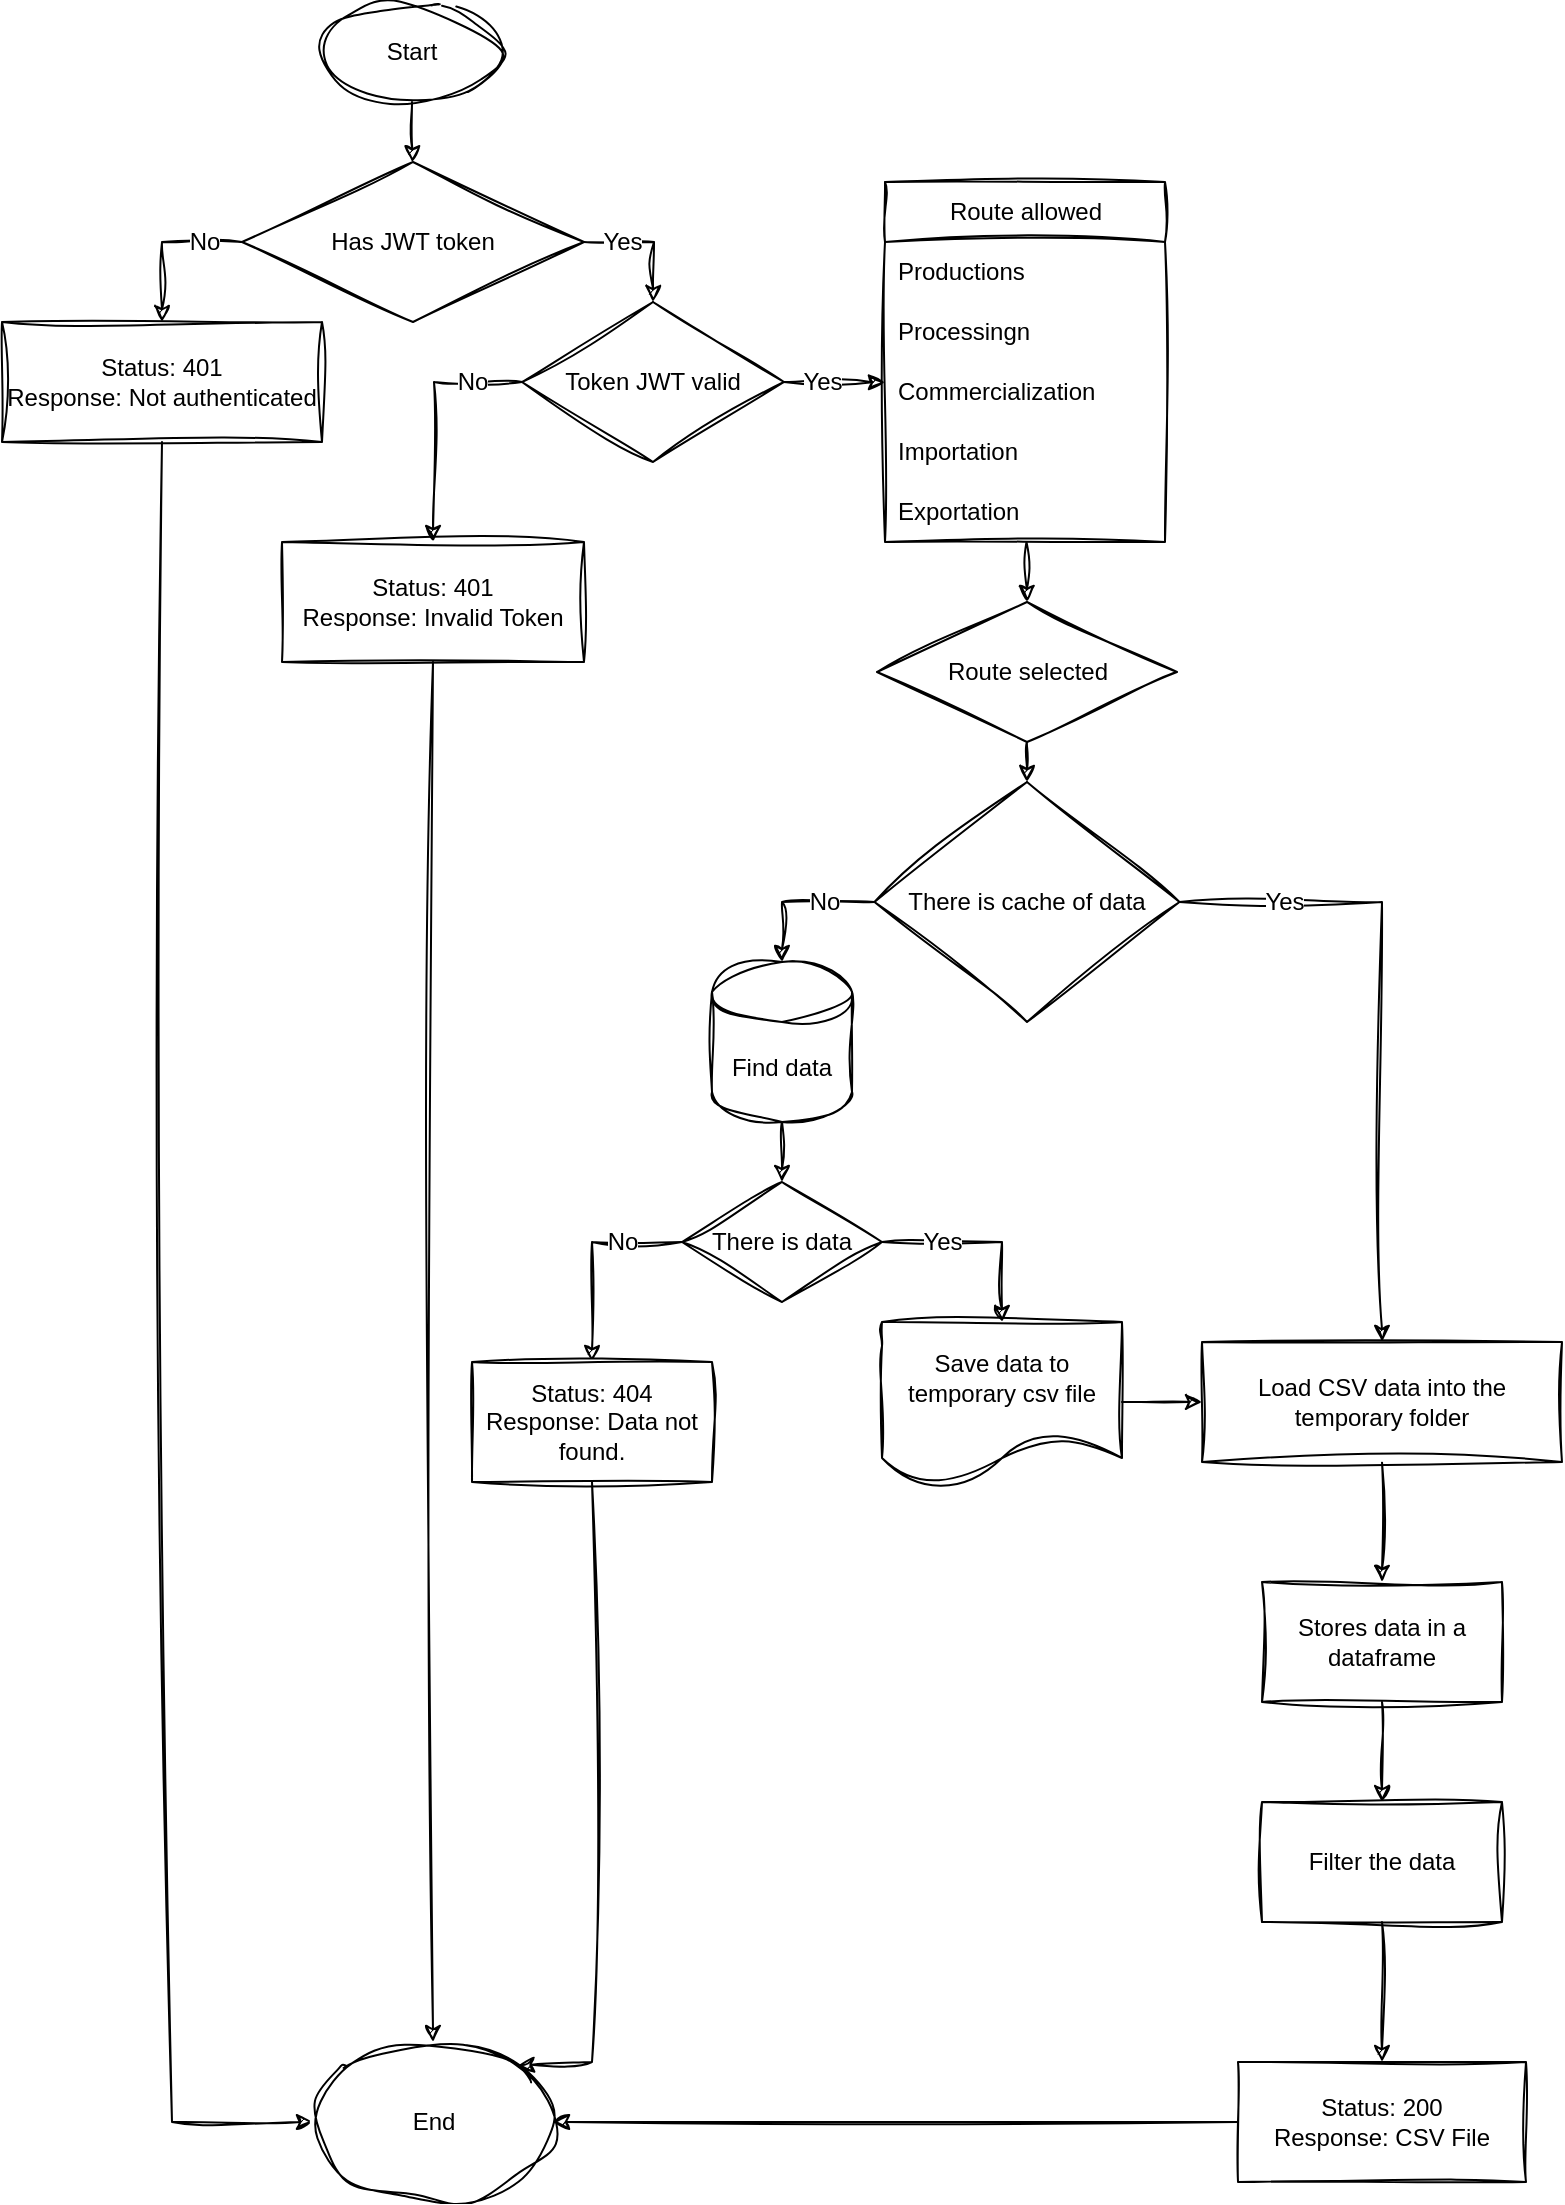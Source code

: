 <mxfile>
    <diagram id="R2jMfUKQVAuXKV3KdVqE" name="Página-1">
        <mxGraphModel dx="1017" dy="779" grid="1" gridSize="10" guides="1" tooltips="1" connect="1" arrows="1" fold="1" page="1" pageScale="1" pageWidth="827" pageHeight="1169" background="none" math="0" shadow="0">
            <root>
                <mxCell id="0"/>
                <mxCell id="1" parent="0"/>
                <mxCell id="122" style="edgeStyle=none;html=1;exitX=0.5;exitY=1;exitDx=0;exitDy=0;rounded=0;sketch=1;curveFitting=1;jiggle=2;" parent="1" source="55" target="56" edge="1">
                    <mxGeometry relative="1" as="geometry"/>
                </mxCell>
                <mxCell id="55" value="Start" style="ellipse;whiteSpace=wrap;html=1;rounded=0;sketch=1;curveFitting=1;jiggle=2;" parent="1" vertex="1">
                    <mxGeometry x="170" y="10" width="90" height="50" as="geometry"/>
                </mxCell>
                <mxCell id="113" style="edgeStyle=none;html=1;exitX=0;exitY=0.5;exitDx=0;exitDy=0;entryX=0.5;entryY=0;entryDx=0;entryDy=0;rounded=0;sketch=1;curveFitting=1;jiggle=2;" parent="1" source="56" target="59" edge="1">
                    <mxGeometry relative="1" as="geometry">
                        <Array as="points">
                            <mxPoint x="90" y="130"/>
                        </Array>
                    </mxGeometry>
                </mxCell>
                <mxCell id="114" value="&lt;font style=&quot;font-size: 12px;&quot;&gt;No&lt;/font&gt;" style="edgeLabel;html=1;align=center;verticalAlign=middle;resizable=0;points=[];rounded=0;sketch=1;curveFitting=1;jiggle=2;" parent="113" vertex="1" connectable="0">
                    <mxGeometry x="-0.592" y="1" relative="1" as="geometry">
                        <mxPoint x="-3" y="-1" as="offset"/>
                    </mxGeometry>
                </mxCell>
                <mxCell id="115" style="edgeStyle=none;html=1;exitX=1;exitY=0.5;exitDx=0;exitDy=0;entryX=0.5;entryY=0;entryDx=0;entryDy=0;rounded=0;sketch=1;curveFitting=1;jiggle=2;" parent="1" source="56" target="110" edge="1">
                    <mxGeometry relative="1" as="geometry">
                        <Array as="points">
                            <mxPoint x="336" y="130"/>
                        </Array>
                    </mxGeometry>
                </mxCell>
                <mxCell id="116" value="&lt;font style=&quot;font-size: 12px;&quot;&gt;Yes&lt;/font&gt;" style="edgeLabel;html=1;align=center;verticalAlign=middle;resizable=0;points=[];rounded=0;sketch=1;curveFitting=1;jiggle=2;" parent="115" vertex="1" connectable="0">
                    <mxGeometry x="-0.602" relative="1" as="geometry">
                        <mxPoint x="6" as="offset"/>
                    </mxGeometry>
                </mxCell>
                <mxCell id="56" value="Has JWT token" style="rhombus;whiteSpace=wrap;html=1;rounded=0;sketch=1;curveFitting=1;jiggle=2;" parent="1" vertex="1">
                    <mxGeometry x="130" y="90" width="171" height="80" as="geometry"/>
                </mxCell>
                <mxCell id="120" style="edgeStyle=none;html=1;exitX=0.5;exitY=1;exitDx=0;exitDy=0;entryX=0;entryY=0.5;entryDx=0;entryDy=0;rounded=0;sketch=1;curveFitting=1;jiggle=2;" parent="1" source="59" target="119" edge="1">
                    <mxGeometry relative="1" as="geometry">
                        <Array as="points">
                            <mxPoint x="95" y="1070"/>
                        </Array>
                    </mxGeometry>
                </mxCell>
                <mxCell id="59" value="Status: 401&lt;br&gt;Response:&amp;nbsp;Not authenticated" style="rounded=0;whiteSpace=wrap;html=1;sketch=1;curveFitting=1;jiggle=2;" parent="1" vertex="1">
                    <mxGeometry x="10" y="170" width="160" height="60" as="geometry"/>
                </mxCell>
                <mxCell id="117" style="edgeStyle=none;html=1;exitX=0;exitY=0.5;exitDx=0;exitDy=0;entryX=0.5;entryY=0;entryDx=0;entryDy=0;rounded=0;sketch=1;curveFitting=1;jiggle=2;" parent="1" source="110" target="111" edge="1">
                    <mxGeometry relative="1" as="geometry">
                        <Array as="points">
                            <mxPoint x="226" y="200"/>
                        </Array>
                    </mxGeometry>
                </mxCell>
                <mxCell id="118" value="&lt;font style=&quot;font-size: 12px;&quot;&gt;No&lt;/font&gt;" style="edgeLabel;html=1;align=center;verticalAlign=middle;resizable=0;points=[];rounded=0;sketch=1;curveFitting=1;jiggle=2;" parent="117" vertex="1" connectable="0">
                    <mxGeometry x="-0.308" relative="1" as="geometry">
                        <mxPoint x="18" as="offset"/>
                    </mxGeometry>
                </mxCell>
                <mxCell id="171" style="edgeStyle=none;html=1;exitX=1;exitY=0.5;exitDx=0;exitDy=0;entryX=0;entryY=0.339;entryDx=0;entryDy=0;entryPerimeter=0;rounded=0;sketch=1;curveFitting=1;jiggle=2;" parent="1" source="110" target="126" edge="1">
                    <mxGeometry relative="1" as="geometry"/>
                </mxCell>
                <mxCell id="178" value="&lt;font style=&quot;font-size: 12px;&quot;&gt;Yes&lt;/font&gt;" style="edgeLabel;html=1;align=center;verticalAlign=middle;resizable=0;points=[];rounded=0;sketch=1;curveFitting=1;jiggle=2;" parent="171" vertex="1" connectable="0">
                    <mxGeometry x="-0.349" relative="1" as="geometry">
                        <mxPoint x="2" as="offset"/>
                    </mxGeometry>
                </mxCell>
                <mxCell id="110" value="Token JWT valid" style="rhombus;whiteSpace=wrap;html=1;rounded=0;sketch=1;curveFitting=1;jiggle=2;" parent="1" vertex="1">
                    <mxGeometry x="270" y="160" width="131" height="80" as="geometry"/>
                </mxCell>
                <mxCell id="121" style="edgeStyle=none;html=1;exitX=0.5;exitY=1;exitDx=0;exitDy=0;entryX=0.5;entryY=0;entryDx=0;entryDy=0;rounded=0;sketch=1;curveFitting=1;jiggle=2;" parent="1" source="111" target="119" edge="1">
                    <mxGeometry relative="1" as="geometry"/>
                </mxCell>
                <mxCell id="111" value="Status: 401&lt;br&gt;Response: Invalid Token" style="rounded=0;whiteSpace=wrap;html=1;sketch=1;curveFitting=1;jiggle=2;" parent="1" vertex="1">
                    <mxGeometry x="150" y="280" width="151" height="60" as="geometry"/>
                </mxCell>
                <mxCell id="119" value="End" style="ellipse;whiteSpace=wrap;html=1;rounded=0;sketch=1;curveFitting=1;jiggle=2;" parent="1" vertex="1">
                    <mxGeometry x="165.5" y="1030" width="120" height="80" as="geometry"/>
                </mxCell>
                <mxCell id="170" style="edgeStyle=none;html=1;entryX=0.5;entryY=0;entryDx=0;entryDy=0;rounded=0;sketch=1;curveFitting=1;jiggle=2;" parent="1" source="123" target="141" edge="1">
                    <mxGeometry relative="1" as="geometry"/>
                </mxCell>
                <mxCell id="123" value="Route allowed" style="swimlane;fontStyle=0;childLayout=stackLayout;horizontal=1;startSize=30;horizontalStack=0;resizeParent=1;resizeParentMax=0;resizeLast=0;collapsible=1;marginBottom=0;whiteSpace=wrap;html=1;rounded=0;sketch=1;curveFitting=1;jiggle=2;" parent="1" vertex="1">
                    <mxGeometry x="451.5" y="100" width="140" height="180" as="geometry">
                        <mxRectangle x="470" y="480" width="140" height="30" as="alternateBounds"/>
                    </mxGeometry>
                </mxCell>
                <mxCell id="124" value="&lt;span style=&quot;text-align: center;&quot;&gt;Productions&lt;/span&gt;" style="text;strokeColor=none;fillColor=none;align=left;verticalAlign=middle;spacingLeft=4;spacingRight=4;overflow=hidden;points=[[0,0.5],[1,0.5]];portConstraint=eastwest;rotatable=0;whiteSpace=wrap;html=1;rounded=0;sketch=1;curveFitting=1;jiggle=2;" parent="123" vertex="1">
                    <mxGeometry y="30" width="140" height="30" as="geometry"/>
                </mxCell>
                <mxCell id="125" value="&lt;span style=&quot;text-align: center;&quot;&gt;Processingn&lt;/span&gt;" style="text;strokeColor=none;fillColor=none;align=left;verticalAlign=middle;spacingLeft=4;spacingRight=4;overflow=hidden;points=[[0,0.5],[1,0.5]];portConstraint=eastwest;rotatable=0;whiteSpace=wrap;html=1;rounded=0;sketch=1;curveFitting=1;jiggle=2;" parent="123" vertex="1">
                    <mxGeometry y="60" width="140" height="30" as="geometry"/>
                </mxCell>
                <mxCell id="126" value="&lt;span style=&quot;text-align: center;&quot;&gt;Commercialization&lt;/span&gt;" style="text;strokeColor=none;fillColor=none;align=left;verticalAlign=middle;spacingLeft=4;spacingRight=4;overflow=hidden;points=[[0,0.5],[1,0.5]];portConstraint=eastwest;rotatable=0;whiteSpace=wrap;html=1;rounded=0;sketch=1;curveFitting=1;jiggle=2;" parent="123" vertex="1">
                    <mxGeometry y="90" width="140" height="30" as="geometry"/>
                </mxCell>
                <mxCell id="138" value="&lt;span style=&quot;text-align: center;&quot;&gt;Importation&lt;/span&gt;" style="text;strokeColor=none;fillColor=none;align=left;verticalAlign=middle;spacingLeft=4;spacingRight=4;overflow=hidden;points=[[0,0.5],[1,0.5]];portConstraint=eastwest;rotatable=0;whiteSpace=wrap;html=1;rounded=0;sketch=1;curveFitting=1;jiggle=2;" parent="123" vertex="1">
                    <mxGeometry y="120" width="140" height="30" as="geometry"/>
                </mxCell>
                <mxCell id="137" value="&lt;span style=&quot;text-align: center;&quot;&gt;Exportation&lt;/span&gt;" style="text;strokeColor=none;fillColor=none;align=left;verticalAlign=middle;spacingLeft=4;spacingRight=4;overflow=hidden;points=[[0,0.5],[1,0.5]];portConstraint=eastwest;rotatable=0;whiteSpace=wrap;html=1;rounded=0;sketch=1;curveFitting=1;jiggle=2;" parent="123" vertex="1">
                    <mxGeometry y="150" width="140" height="30" as="geometry"/>
                </mxCell>
                <mxCell id="172" style="edgeStyle=none;html=1;exitX=0.5;exitY=1;exitDx=0;exitDy=0;entryX=0.5;entryY=0;entryDx=0;entryDy=0;rounded=0;sketch=1;curveFitting=1;jiggle=2;" parent="1" source="141" target="155" edge="1">
                    <mxGeometry relative="1" as="geometry"/>
                </mxCell>
                <mxCell id="141" value="Route selected" style="rhombus;whiteSpace=wrap;html=1;rounded=0;sketch=1;curveFitting=1;jiggle=2;" parent="1" vertex="1">
                    <mxGeometry x="447.5" y="310" width="150" height="70" as="geometry"/>
                </mxCell>
                <mxCell id="147" style="edgeStyle=none;html=1;exitX=0.5;exitY=1;exitDx=0;exitDy=0;exitPerimeter=0;rounded=0;sketch=1;curveFitting=1;jiggle=2;" parent="1" source="148" target="162" edge="1">
                    <mxGeometry relative="1" as="geometry"/>
                </mxCell>
                <mxCell id="148" value="Find data" style="shape=cylinder3;whiteSpace=wrap;html=1;boundedLbl=1;backgroundOutline=1;size=15;rounded=0;sketch=1;curveFitting=1;jiggle=2;" parent="1" vertex="1">
                    <mxGeometry x="365" y="490" width="70" height="80" as="geometry"/>
                </mxCell>
                <mxCell id="149" style="edgeStyle=none;html=1;exitX=0.5;exitY=1;exitDx=0;exitDy=0;rounded=0;sketch=1;curveFitting=1;jiggle=2;" parent="1" source="150" target="166" edge="1">
                    <mxGeometry relative="1" as="geometry"/>
                </mxCell>
                <mxCell id="150" value="Filter the data" style="rounded=0;whiteSpace=wrap;html=1;sketch=1;curveFitting=1;jiggle=2;" parent="1" vertex="1">
                    <mxGeometry x="640" y="910" width="120" height="60" as="geometry"/>
                </mxCell>
                <mxCell id="151" style="edgeStyle=none;html=1;exitX=0;exitY=0.5;exitDx=0;exitDy=0;entryX=0.5;entryY=0;entryDx=0;entryDy=0;entryPerimeter=0;rounded=0;sketch=1;curveFitting=1;jiggle=2;" parent="1" source="155" target="148" edge="1">
                    <mxGeometry relative="1" as="geometry">
                        <Array as="points">
                            <mxPoint x="400" y="460"/>
                        </Array>
                    </mxGeometry>
                </mxCell>
                <mxCell id="152" value="&lt;font style=&quot;font-size: 12px;&quot;&gt;No&lt;/font&gt;" style="edgeLabel;html=1;align=center;verticalAlign=middle;resizable=0;points=[];rounded=0;sketch=1;curveFitting=1;jiggle=2;" parent="151" vertex="1" connectable="0">
                    <mxGeometry x="-0.667" relative="1" as="geometry">
                        <mxPoint x="-13" as="offset"/>
                    </mxGeometry>
                </mxCell>
                <mxCell id="153" style="edgeStyle=none;html=1;exitX=1;exitY=0.5;exitDx=0;exitDy=0;entryX=0.5;entryY=0;entryDx=0;entryDy=0;rounded=0;sketch=1;curveFitting=1;jiggle=2;" parent="1" source="155" target="179" edge="1">
                    <mxGeometry relative="1" as="geometry">
                        <mxPoint x="695.75" y="670" as="targetPoint"/>
                        <Array as="points">
                            <mxPoint x="700" y="460"/>
                        </Array>
                    </mxGeometry>
                </mxCell>
                <mxCell id="154" value="&lt;font style=&quot;font-size: 12px;&quot;&gt;Yes&lt;/font&gt;" style="edgeLabel;html=1;align=center;verticalAlign=middle;resizable=0;points=[];rounded=0;sketch=1;curveFitting=1;jiggle=2;" parent="153" vertex="1" connectable="0">
                    <mxGeometry x="-0.842" relative="1" as="geometry">
                        <mxPoint x="26" as="offset"/>
                    </mxGeometry>
                </mxCell>
                <mxCell id="155" value="There is cache of data" style="rhombus;whiteSpace=wrap;html=1;rounded=0;sketch=1;curveFitting=1;jiggle=2;" parent="1" vertex="1">
                    <mxGeometry x="446.25" y="400" width="152.5" height="120" as="geometry"/>
                </mxCell>
                <mxCell id="156" style="edgeStyle=none;html=1;exitX=0.5;exitY=1;exitDx=0;exitDy=0;entryX=0.5;entryY=0;entryDx=0;entryDy=0;rounded=0;sketch=1;curveFitting=1;jiggle=2;" parent="1" source="157" target="150" edge="1">
                    <mxGeometry relative="1" as="geometry"/>
                </mxCell>
                <mxCell id="157" value="Stores data in a dataframe" style="rounded=0;whiteSpace=wrap;html=1;sketch=1;curveFitting=1;jiggle=2;" parent="1" vertex="1">
                    <mxGeometry x="640" y="800" width="120" height="60" as="geometry"/>
                </mxCell>
                <mxCell id="158" style="edgeStyle=none;html=1;exitX=1;exitY=0.5;exitDx=0;exitDy=0;entryX=0.5;entryY=0;entryDx=0;entryDy=0;rounded=0;sketch=1;curveFitting=1;jiggle=2;" parent="1" source="162" target="165" edge="1">
                    <mxGeometry relative="1" as="geometry">
                        <Array as="points">
                            <mxPoint x="510" y="630"/>
                        </Array>
                    </mxGeometry>
                </mxCell>
                <mxCell id="159" value="&lt;font style=&quot;font-size: 12px;&quot;&gt;Yes&lt;/font&gt;" style="edgeLabel;html=1;align=center;verticalAlign=middle;resizable=0;points=[];rounded=0;sketch=1;curveFitting=1;jiggle=2;" parent="158" vertex="1" connectable="0">
                    <mxGeometry x="-0.437" y="1" relative="1" as="geometry">
                        <mxPoint x="2" y="1" as="offset"/>
                    </mxGeometry>
                </mxCell>
                <mxCell id="160" style="edgeStyle=none;html=1;exitX=0;exitY=0.5;exitDx=0;exitDy=0;entryX=0.5;entryY=0;entryDx=0;entryDy=0;rounded=0;sketch=1;curveFitting=1;jiggle=2;" parent="1" source="162" target="163" edge="1">
                    <mxGeometry relative="1" as="geometry">
                        <Array as="points">
                            <mxPoint x="305" y="630"/>
                        </Array>
                    </mxGeometry>
                </mxCell>
                <mxCell id="161" value="&lt;font style=&quot;font-size: 12px;&quot;&gt;No&lt;/font&gt;" style="edgeLabel;html=1;align=center;verticalAlign=middle;resizable=0;points=[];rounded=0;sketch=1;curveFitting=1;jiggle=2;" parent="160" vertex="1" connectable="0">
                    <mxGeometry x="-0.386" y="-1" relative="1" as="geometry">
                        <mxPoint x="2" y="1" as="offset"/>
                    </mxGeometry>
                </mxCell>
                <mxCell id="162" value="There is data" style="rhombus;whiteSpace=wrap;html=1;rounded=0;sketch=1;curveFitting=1;jiggle=2;" parent="1" vertex="1">
                    <mxGeometry x="350" y="600" width="100" height="60" as="geometry"/>
                </mxCell>
                <mxCell id="177" style="edgeStyle=none;html=1;exitX=0.5;exitY=1;exitDx=0;exitDy=0;entryX=1;entryY=0;entryDx=0;entryDy=0;rounded=0;sketch=1;curveFitting=1;jiggle=2;" parent="1" source="163" target="119" edge="1">
                    <mxGeometry relative="1" as="geometry">
                        <Array as="points">
                            <mxPoint x="305" y="1040"/>
                        </Array>
                    </mxGeometry>
                </mxCell>
                <mxCell id="163" value="Status: 404&lt;br&gt;Response: Data not found." style="rounded=0;whiteSpace=wrap;html=1;sketch=1;curveFitting=1;jiggle=2;" parent="1" vertex="1">
                    <mxGeometry x="245" y="690" width="120" height="60" as="geometry"/>
                </mxCell>
                <mxCell id="175" style="edgeStyle=none;html=1;exitX=1;exitY=0.5;exitDx=0;exitDy=0;entryX=0;entryY=0.5;entryDx=0;entryDy=0;rounded=0;sketch=1;curveFitting=1;jiggle=2;" parent="1" source="165" target="179" edge="1">
                    <mxGeometry relative="1" as="geometry">
                        <mxPoint x="610" y="710" as="targetPoint"/>
                    </mxGeometry>
                </mxCell>
                <mxCell id="165" value="Save data to temporary csv file" style="shape=document;whiteSpace=wrap;html=1;boundedLbl=1;rounded=0;sketch=1;curveFitting=1;jiggle=2;" parent="1" vertex="1">
                    <mxGeometry x="450" y="670" width="120" height="80" as="geometry"/>
                </mxCell>
                <mxCell id="176" style="edgeStyle=none;html=1;exitX=0;exitY=0.5;exitDx=0;exitDy=0;entryX=1;entryY=0.5;entryDx=0;entryDy=0;rounded=0;sketch=1;curveFitting=1;jiggle=2;" parent="1" source="166" target="119" edge="1">
                    <mxGeometry relative="1" as="geometry"/>
                </mxCell>
                <mxCell id="166" value="Status: 200&lt;br&gt;Response: CSV File" style="rounded=0;whiteSpace=wrap;html=1;sketch=1;curveFitting=1;jiggle=2;" parent="1" vertex="1">
                    <mxGeometry x="628" y="1040" width="144" height="60" as="geometry"/>
                </mxCell>
                <mxCell id="167" style="edgeStyle=none;html=1;exitX=0.5;exitY=1;exitDx=0;exitDy=0;rounded=0;sketch=1;curveFitting=1;jiggle=2;" parent="1" source="179" target="157" edge="1">
                    <mxGeometry relative="1" as="geometry">
                        <mxPoint x="699.523" y="736.8" as="sourcePoint"/>
                    </mxGeometry>
                </mxCell>
                <mxCell id="179" value="Load CSV data into the temporary folder" style="rounded=0;whiteSpace=wrap;html=1;sketch=1;curveFitting=1;jiggle=2;" parent="1" vertex="1">
                    <mxGeometry x="610" y="680" width="180" height="60" as="geometry"/>
                </mxCell>
            </root>
        </mxGraphModel>
    </diagram>
</mxfile>